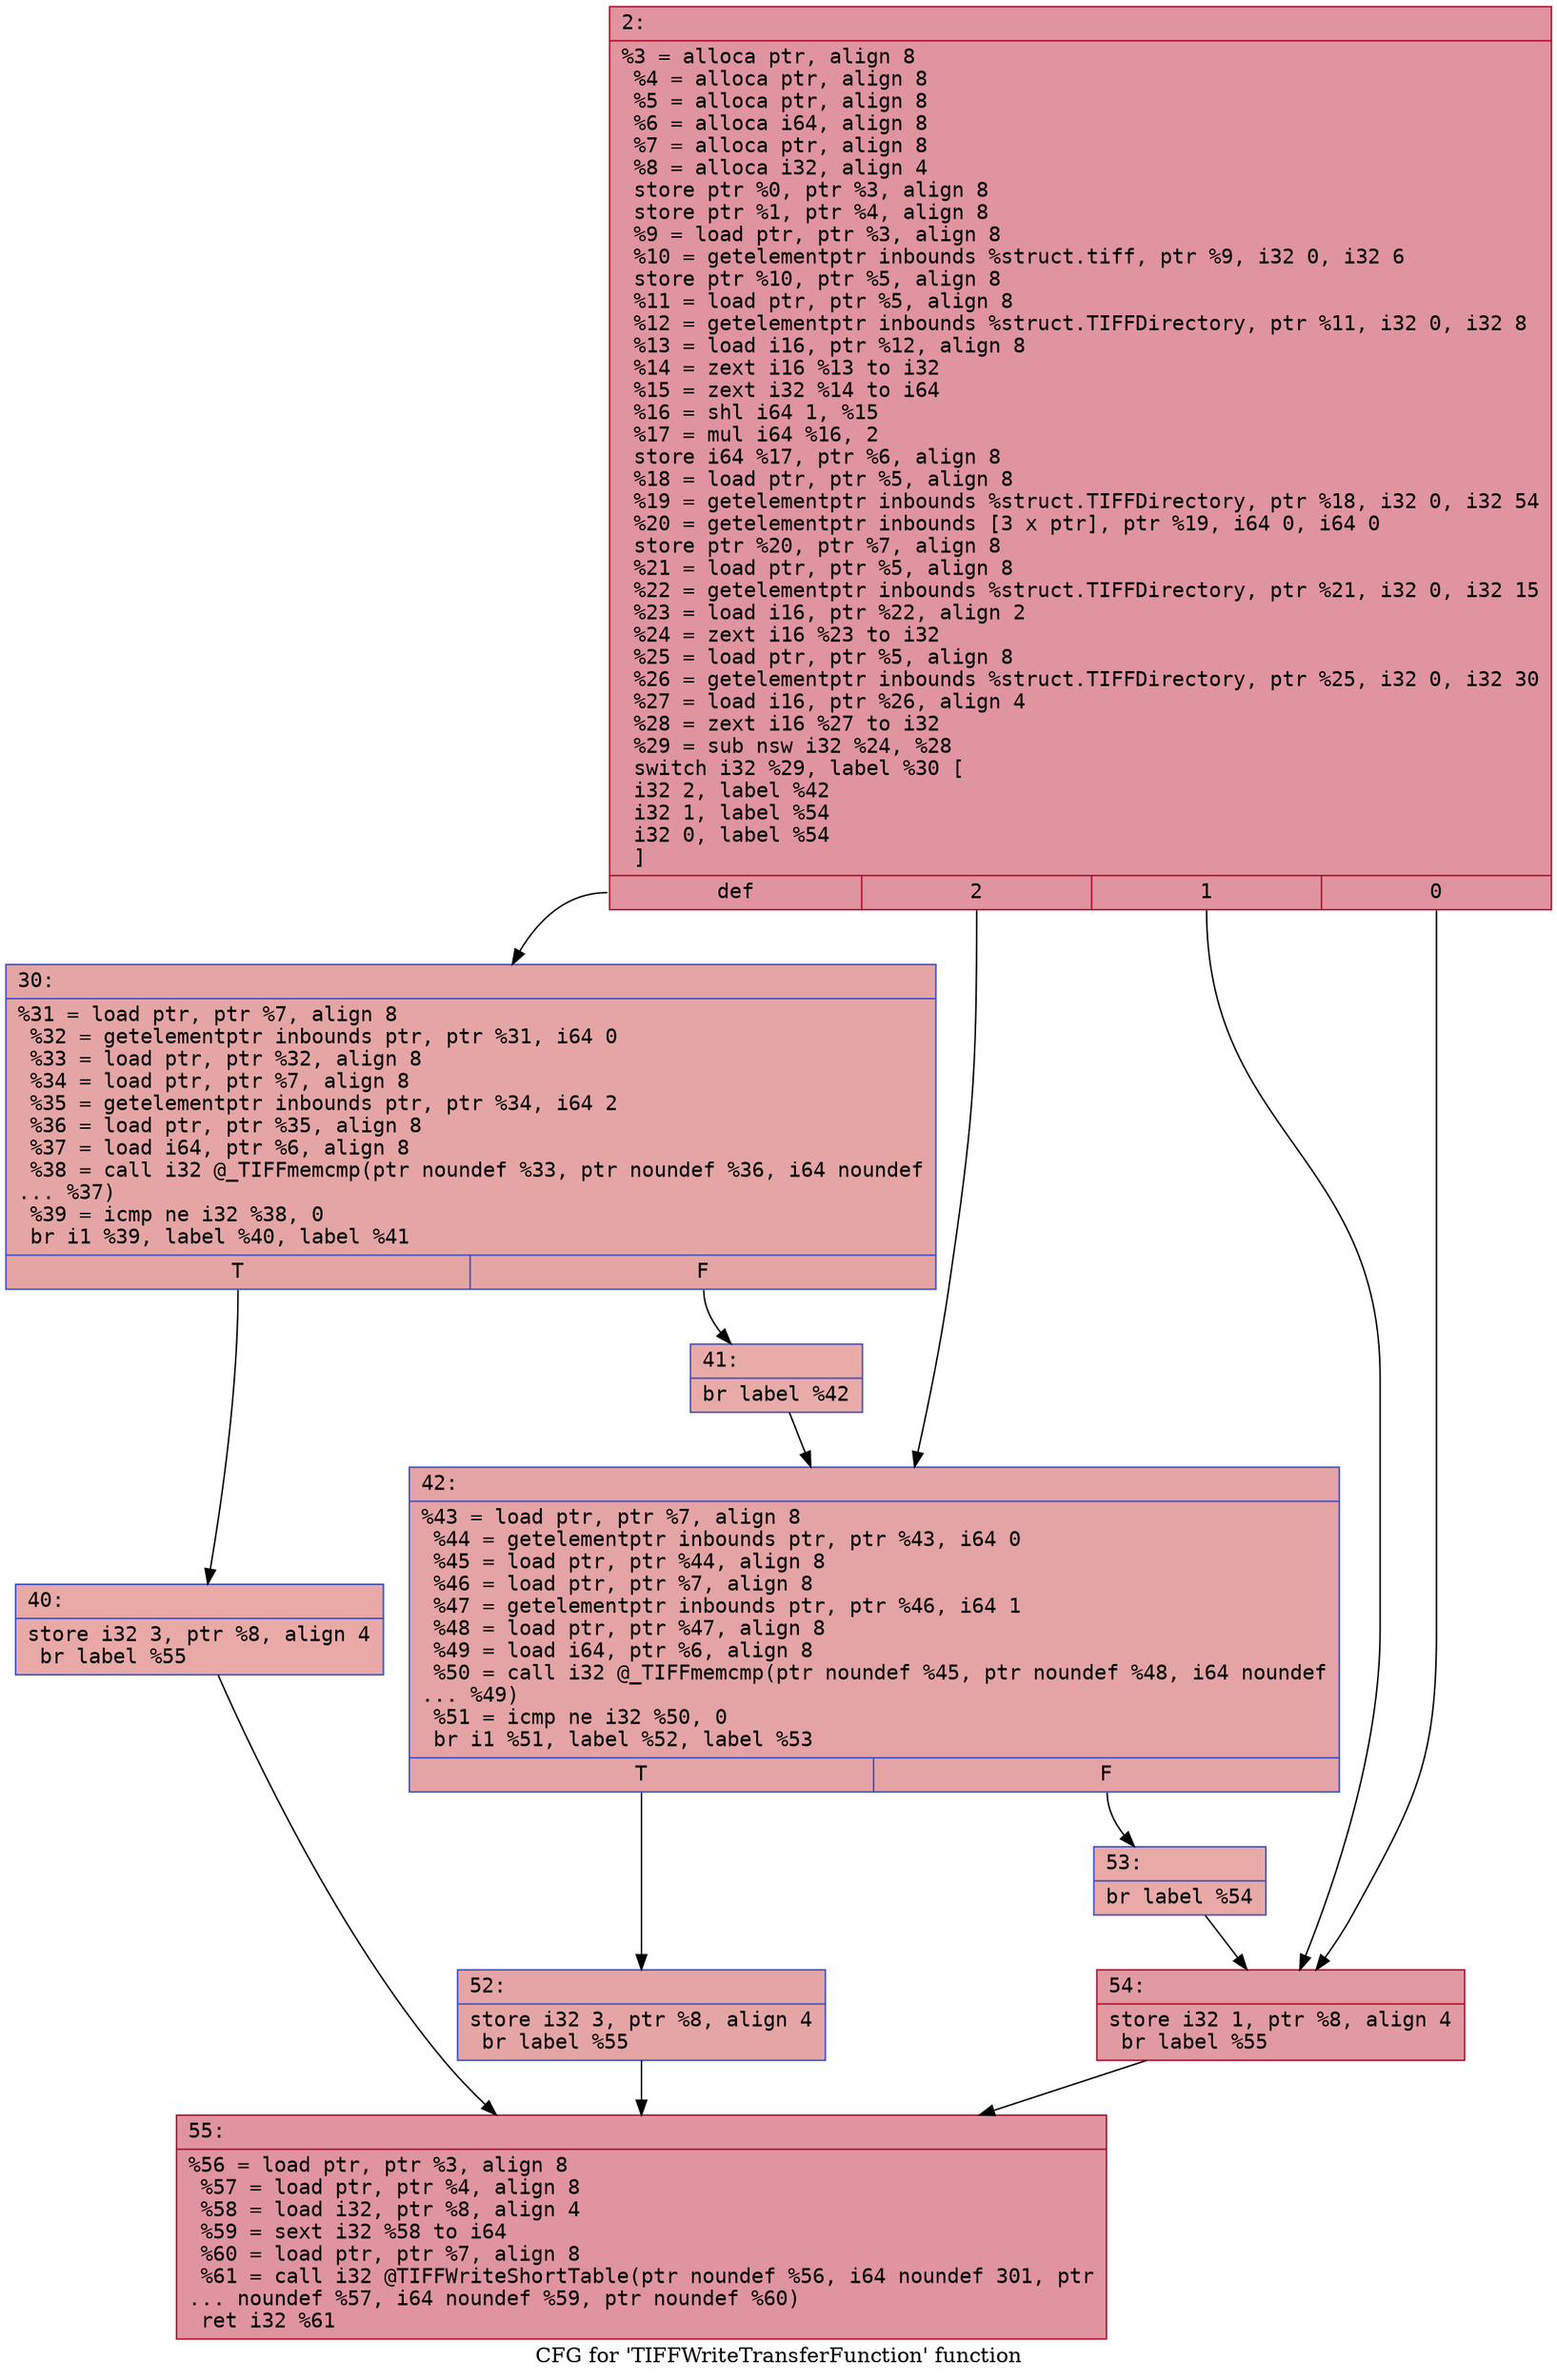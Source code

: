 digraph "CFG for 'TIFFWriteTransferFunction' function" {
	label="CFG for 'TIFFWriteTransferFunction' function";

	Node0x6000017e3ed0 [shape=record,color="#b70d28ff", style=filled, fillcolor="#b70d2870" fontname="Courier",label="{2:\l|  %3 = alloca ptr, align 8\l  %4 = alloca ptr, align 8\l  %5 = alloca ptr, align 8\l  %6 = alloca i64, align 8\l  %7 = alloca ptr, align 8\l  %8 = alloca i32, align 4\l  store ptr %0, ptr %3, align 8\l  store ptr %1, ptr %4, align 8\l  %9 = load ptr, ptr %3, align 8\l  %10 = getelementptr inbounds %struct.tiff, ptr %9, i32 0, i32 6\l  store ptr %10, ptr %5, align 8\l  %11 = load ptr, ptr %5, align 8\l  %12 = getelementptr inbounds %struct.TIFFDirectory, ptr %11, i32 0, i32 8\l  %13 = load i16, ptr %12, align 8\l  %14 = zext i16 %13 to i32\l  %15 = zext i32 %14 to i64\l  %16 = shl i64 1, %15\l  %17 = mul i64 %16, 2\l  store i64 %17, ptr %6, align 8\l  %18 = load ptr, ptr %5, align 8\l  %19 = getelementptr inbounds %struct.TIFFDirectory, ptr %18, i32 0, i32 54\l  %20 = getelementptr inbounds [3 x ptr], ptr %19, i64 0, i64 0\l  store ptr %20, ptr %7, align 8\l  %21 = load ptr, ptr %5, align 8\l  %22 = getelementptr inbounds %struct.TIFFDirectory, ptr %21, i32 0, i32 15\l  %23 = load i16, ptr %22, align 2\l  %24 = zext i16 %23 to i32\l  %25 = load ptr, ptr %5, align 8\l  %26 = getelementptr inbounds %struct.TIFFDirectory, ptr %25, i32 0, i32 30\l  %27 = load i16, ptr %26, align 4\l  %28 = zext i16 %27 to i32\l  %29 = sub nsw i32 %24, %28\l  switch i32 %29, label %30 [\l    i32 2, label %42\l    i32 1, label %54\l    i32 0, label %54\l  ]\l|{<s0>def|<s1>2|<s2>1|<s3>0}}"];
	Node0x6000017e3ed0:s0 -> Node0x6000017e3f20[tooltip="2 -> 30\nProbability 25.00%" ];
	Node0x6000017e3ed0:s1 -> Node0x6000017fc050[tooltip="2 -> 42\nProbability 25.00%" ];
	Node0x6000017e3ed0:s2 -> Node0x6000017fc140[tooltip="2 -> 54\nProbability 50.00%" ];
	Node0x6000017e3ed0:s3 -> Node0x6000017fc140[tooltip="2 -> 54\nProbability 50.00%" ];
	Node0x6000017e3f20 [shape=record,color="#3d50c3ff", style=filled, fillcolor="#c5333470" fontname="Courier",label="{30:\l|  %31 = load ptr, ptr %7, align 8\l  %32 = getelementptr inbounds ptr, ptr %31, i64 0\l  %33 = load ptr, ptr %32, align 8\l  %34 = load ptr, ptr %7, align 8\l  %35 = getelementptr inbounds ptr, ptr %34, i64 2\l  %36 = load ptr, ptr %35, align 8\l  %37 = load i64, ptr %6, align 8\l  %38 = call i32 @_TIFFmemcmp(ptr noundef %33, ptr noundef %36, i64 noundef\l... %37)\l  %39 = icmp ne i32 %38, 0\l  br i1 %39, label %40, label %41\l|{<s0>T|<s1>F}}"];
	Node0x6000017e3f20:s0 -> Node0x6000017e3f70[tooltip="30 -> 40\nProbability 62.50%" ];
	Node0x6000017e3f20:s1 -> Node0x6000017fc000[tooltip="30 -> 41\nProbability 37.50%" ];
	Node0x6000017e3f70 [shape=record,color="#3d50c3ff", style=filled, fillcolor="#ca3b3770" fontname="Courier",label="{40:\l|  store i32 3, ptr %8, align 4\l  br label %55\l}"];
	Node0x6000017e3f70 -> Node0x6000017fc190[tooltip="40 -> 55\nProbability 100.00%" ];
	Node0x6000017fc000 [shape=record,color="#3d50c3ff", style=filled, fillcolor="#cc403a70" fontname="Courier",label="{41:\l|  br label %42\l}"];
	Node0x6000017fc000 -> Node0x6000017fc050[tooltip="41 -> 42\nProbability 100.00%" ];
	Node0x6000017fc050 [shape=record,color="#3d50c3ff", style=filled, fillcolor="#c32e3170" fontname="Courier",label="{42:\l|  %43 = load ptr, ptr %7, align 8\l  %44 = getelementptr inbounds ptr, ptr %43, i64 0\l  %45 = load ptr, ptr %44, align 8\l  %46 = load ptr, ptr %7, align 8\l  %47 = getelementptr inbounds ptr, ptr %46, i64 1\l  %48 = load ptr, ptr %47, align 8\l  %49 = load i64, ptr %6, align 8\l  %50 = call i32 @_TIFFmemcmp(ptr noundef %45, ptr noundef %48, i64 noundef\l... %49)\l  %51 = icmp ne i32 %50, 0\l  br i1 %51, label %52, label %53\l|{<s0>T|<s1>F}}"];
	Node0x6000017fc050:s0 -> Node0x6000017fc0a0[tooltip="42 -> 52\nProbability 62.50%" ];
	Node0x6000017fc050:s1 -> Node0x6000017fc0f0[tooltip="42 -> 53\nProbability 37.50%" ];
	Node0x6000017fc0a0 [shape=record,color="#3d50c3ff", style=filled, fillcolor="#c5333470" fontname="Courier",label="{52:\l|  store i32 3, ptr %8, align 4\l  br label %55\l}"];
	Node0x6000017fc0a0 -> Node0x6000017fc190[tooltip="52 -> 55\nProbability 100.00%" ];
	Node0x6000017fc0f0 [shape=record,color="#3d50c3ff", style=filled, fillcolor="#ca3b3770" fontname="Courier",label="{53:\l|  br label %54\l}"];
	Node0x6000017fc0f0 -> Node0x6000017fc140[tooltip="53 -> 54\nProbability 100.00%" ];
	Node0x6000017fc140 [shape=record,color="#b70d28ff", style=filled, fillcolor="#bb1b2c70" fontname="Courier",label="{54:\l|  store i32 1, ptr %8, align 4\l  br label %55\l}"];
	Node0x6000017fc140 -> Node0x6000017fc190[tooltip="54 -> 55\nProbability 100.00%" ];
	Node0x6000017fc190 [shape=record,color="#b70d28ff", style=filled, fillcolor="#b70d2870" fontname="Courier",label="{55:\l|  %56 = load ptr, ptr %3, align 8\l  %57 = load ptr, ptr %4, align 8\l  %58 = load i32, ptr %8, align 4\l  %59 = sext i32 %58 to i64\l  %60 = load ptr, ptr %7, align 8\l  %61 = call i32 @TIFFWriteShortTable(ptr noundef %56, i64 noundef 301, ptr\l... noundef %57, i64 noundef %59, ptr noundef %60)\l  ret i32 %61\l}"];
}
